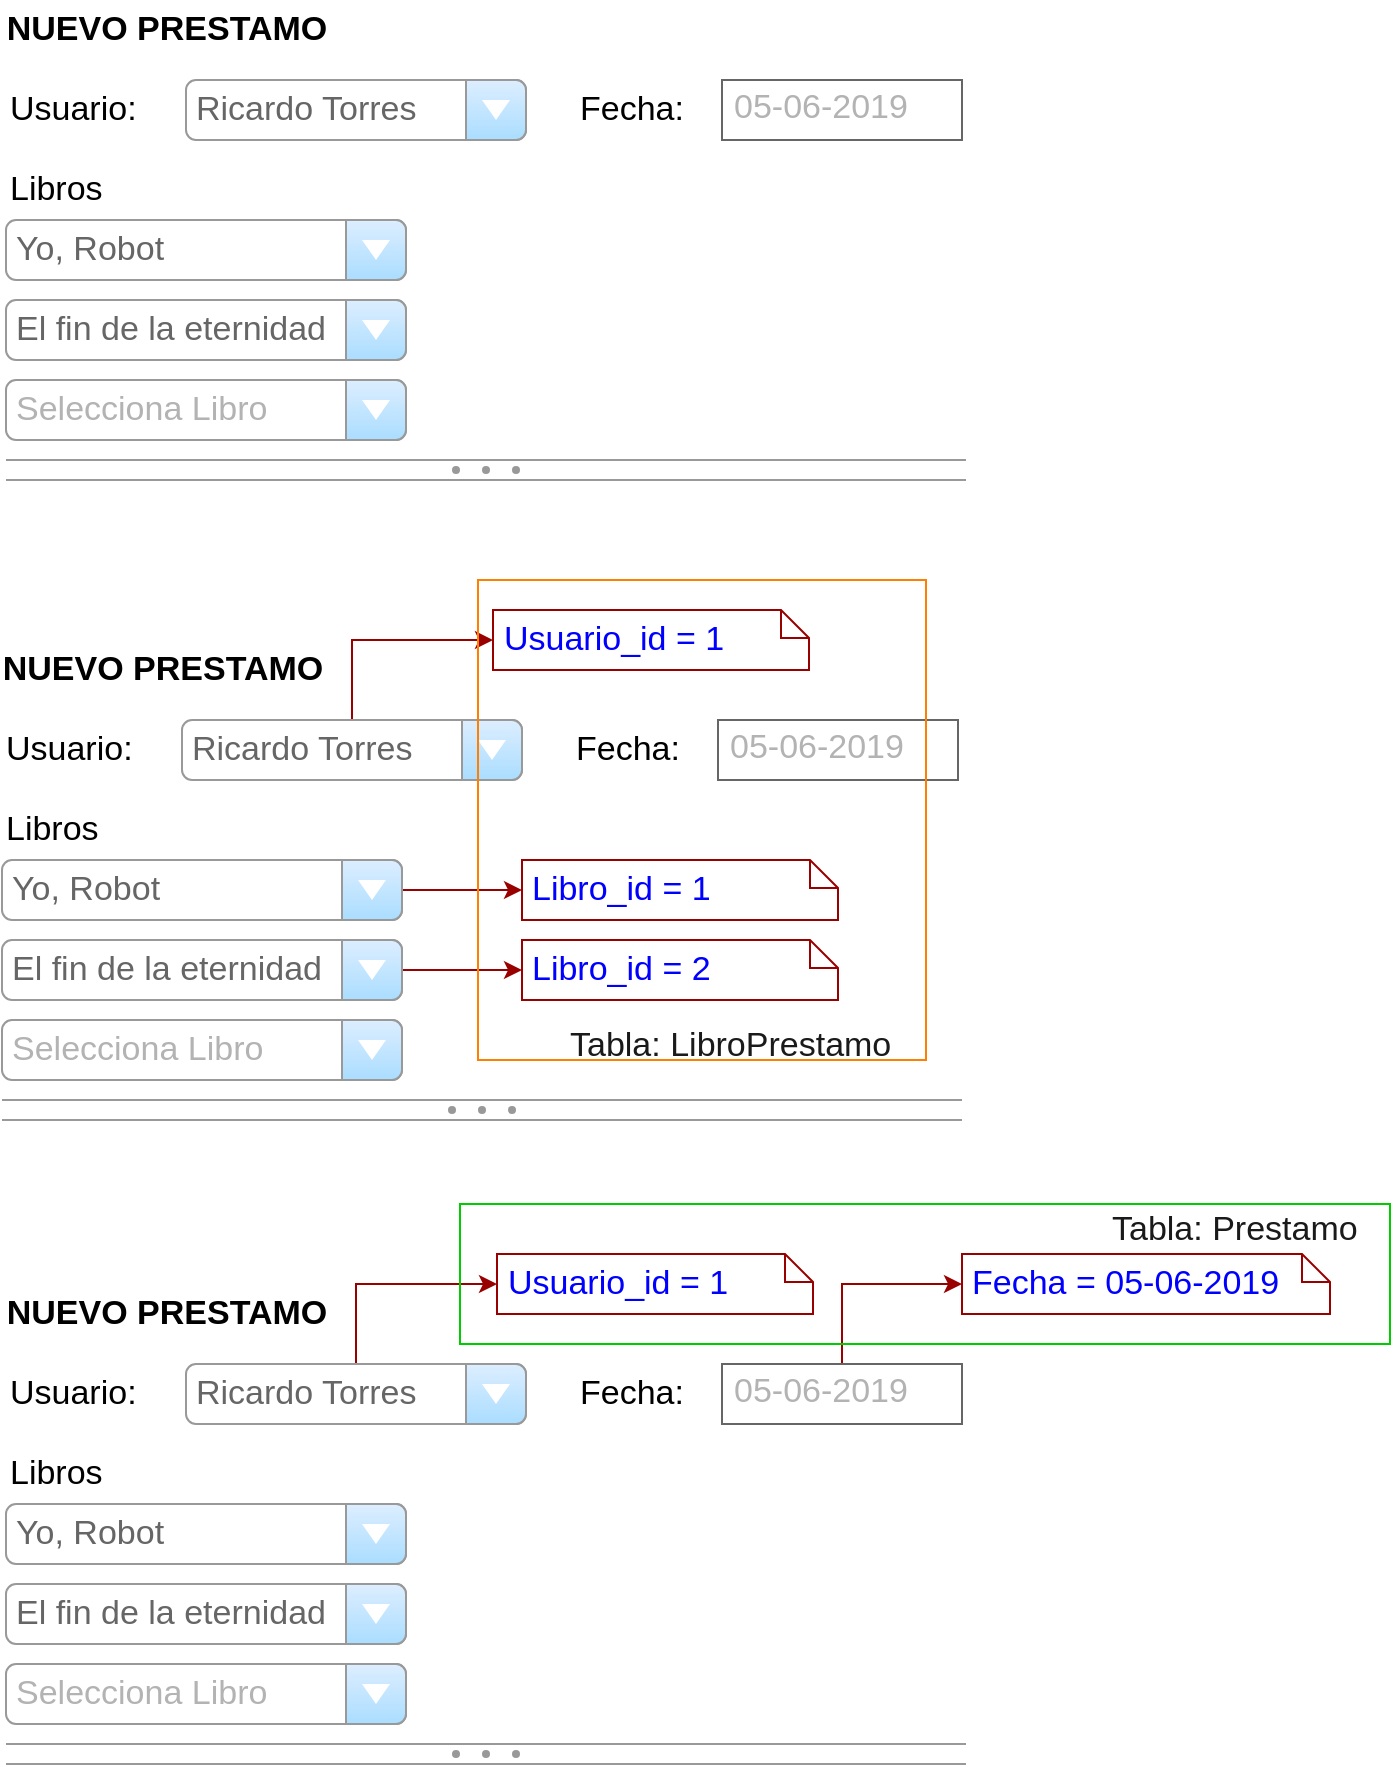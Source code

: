 <mxfile version="10.7.5" type="device"><diagram id="WTw35YAsE98WfVmhse82" name="Page-1"><mxGraphModel dx="840" dy="451" grid="1" gridSize="10" guides="1" tooltips="1" connect="1" arrows="1" fold="1" page="1" pageScale="1" pageWidth="827" pageHeight="1169" math="0" shadow="0"><root><mxCell id="0"/><mxCell id="1" parent="0"/><mxCell id="gg-nfCFU-25CHM9pUd5y-1" value="Ricardo Torres" style="strokeWidth=1;shadow=0;dashed=0;align=center;html=1;shape=mxgraph.mockup.forms.comboBox;strokeColor=#999999;fillColor=#ddeeff;align=left;fillColor2=#aaddff;mainText=;fontColor=#666666;fontSize=17;spacingLeft=3;" parent="1" vertex="1"><mxGeometry x="130" y="80" width="170" height="30" as="geometry"/></mxCell><mxCell id="gg-nfCFU-25CHM9pUd5y-2" value="&lt;span style=&quot;font-weight: normal&quot;&gt;Usuario:&lt;/span&gt;" style="shape=rectangle;strokeColor=none;fillColor=none;linkText=;fontSize=17;fontColor=#000000;fontStyle=1;html=1;align=left;" parent="1" vertex="1"><mxGeometry x="40" y="80" width="80" height="30" as="geometry"/></mxCell><mxCell id="gg-nfCFU-25CHM9pUd5y-3" value="NUEVO PRESTAMO" style="shape=rectangle;strokeColor=none;fillColor=none;linkText=;fontSize=17;fontColor=#000000;fontStyle=1;html=1;align=center;" parent="1" vertex="1"><mxGeometry x="45" y="40" width="150" height="30" as="geometry"/></mxCell><mxCell id="gg-nfCFU-25CHM9pUd5y-4" value="Yo, Robot" style="strokeWidth=1;shadow=0;dashed=0;align=center;html=1;shape=mxgraph.mockup.forms.comboBox;strokeColor=#999999;fillColor=#ddeeff;align=left;fillColor2=#aaddff;mainText=;fontColor=#666666;fontSize=17;spacingLeft=3;" parent="1" vertex="1"><mxGeometry x="40" y="150" width="200" height="30" as="geometry"/></mxCell><mxCell id="gg-nfCFU-25CHM9pUd5y-5" value="&lt;span style=&quot;font-weight: normal&quot;&gt;Fecha:&lt;/span&gt;" style="shape=rectangle;strokeColor=none;fillColor=none;linkText=;fontSize=17;fontColor=#000000;fontStyle=1;html=1;align=left;" parent="1" vertex="1"><mxGeometry x="325" y="80" width="75" height="30" as="geometry"/></mxCell><mxCell id="gg-nfCFU-25CHM9pUd5y-6" value="05-06-2019" style="strokeWidth=1;shadow=0;dashed=0;align=center;html=1;shape=mxgraph.mockup.text.textBox;fillColor=#ffffff;fontColor=#B3B3B3;align=left;fontSize=17;spacingLeft=4;spacingTop=-3;strokeColor=#666666;mainText=" parent="1" vertex="1"><mxGeometry x="398" y="80" width="120" height="30" as="geometry"/></mxCell><mxCell id="gg-nfCFU-25CHM9pUd5y-7" value="&lt;span style=&quot;font-weight: normal&quot;&gt;Libros&lt;/span&gt;" style="shape=rectangle;strokeColor=none;fillColor=none;linkText=;fontSize=17;fontColor=#000000;fontStyle=1;html=1;align=left;" parent="1" vertex="1"><mxGeometry x="40" y="120" width="130" height="30" as="geometry"/></mxCell><mxCell id="gg-nfCFU-25CHM9pUd5y-10" value="El fin de la eternidad" style="strokeWidth=1;shadow=0;dashed=0;align=center;html=1;shape=mxgraph.mockup.forms.comboBox;strokeColor=#999999;fillColor=#ddeeff;align=left;fillColor2=#aaddff;mainText=;fontColor=#666666;fontSize=17;spacingLeft=3;" parent="1" vertex="1"><mxGeometry x="40" y="190" width="200" height="30" as="geometry"/></mxCell><mxCell id="gg-nfCFU-25CHM9pUd5y-15" value="" style="verticalLabelPosition=bottom;shadow=0;dashed=0;align=center;html=1;verticalAlign=top;strokeWidth=1;shape=mxgraph.mockup.forms.splitter;fillColor=#ffffff;strokeColor=#999999;fontColor=#B3B3B3;" parent="1" vertex="1"><mxGeometry x="40" y="270" width="480" height="10" as="geometry"/></mxCell><mxCell id="gg-nfCFU-25CHM9pUd5y-16" value="Selecciona Libro" style="strokeWidth=1;shadow=0;dashed=0;align=center;html=1;shape=mxgraph.mockup.forms.comboBox;strokeColor=#999999;fillColor=#ddeeff;align=left;fillColor2=#aaddff;mainText=;fontColor=#B3B3B3;fontSize=17;spacingLeft=3;" parent="1" vertex="1"><mxGeometry x="40" y="230" width="200" height="30" as="geometry"/></mxCell><mxCell id="XyubY8nFDmr0L3DHabDl-17" value="Usuario_id = 1" style="shape=note;whiteSpace=wrap;html=1;size=14;verticalAlign=middle;align=left;spacingTop=0;fontSize=17;strokeColor=#990000;fontColor=#0000FF;spacing=5;" vertex="1" parent="1"><mxGeometry x="283.5" y="345" width="158" height="30" as="geometry"/></mxCell><mxCell id="XyubY8nFDmr0L3DHabDl-40" style="edgeStyle=orthogonalEdgeStyle;rounded=0;orthogonalLoop=1;jettySize=auto;html=1;entryX=0;entryY=0.5;entryDx=0;entryDy=0;entryPerimeter=0;strokeColor=#990000;fontSize=17;fontColor=#990000;" edge="1" parent="1" source="XyubY8nFDmr0L3DHabDl-30" target="XyubY8nFDmr0L3DHabDl-17"><mxGeometry relative="1" as="geometry"/></mxCell><mxCell id="XyubY8nFDmr0L3DHabDl-30" value="Ricardo Torres" style="strokeWidth=1;shadow=0;dashed=0;align=center;html=1;shape=mxgraph.mockup.forms.comboBox;strokeColor=#999999;fillColor=#ddeeff;align=left;fillColor2=#aaddff;mainText=;fontColor=#666666;fontSize=17;spacingLeft=3;" vertex="1" parent="1"><mxGeometry x="128" y="400" width="170" height="30" as="geometry"/></mxCell><mxCell id="XyubY8nFDmr0L3DHabDl-31" value="&lt;span style=&quot;font-weight: normal&quot;&gt;Usuario:&lt;/span&gt;" style="shape=rectangle;strokeColor=none;fillColor=none;linkText=;fontSize=17;fontColor=#000000;fontStyle=1;html=1;align=left;" vertex="1" parent="1"><mxGeometry x="38" y="400" width="80" height="30" as="geometry"/></mxCell><mxCell id="XyubY8nFDmr0L3DHabDl-32" value="NUEVO PRESTAMO" style="shape=rectangle;strokeColor=none;fillColor=none;linkText=;fontSize=17;fontColor=#000000;fontStyle=1;html=1;align=center;" vertex="1" parent="1"><mxGeometry x="43" y="360" width="150" height="30" as="geometry"/></mxCell><mxCell id="XyubY8nFDmr0L3DHabDl-45" style="edgeStyle=orthogonalEdgeStyle;rounded=0;orthogonalLoop=1;jettySize=auto;html=1;entryX=0;entryY=0.5;entryDx=0;entryDy=0;entryPerimeter=0;strokeColor=#990000;fontSize=17;fontColor=#990000;" edge="1" parent="1" source="XyubY8nFDmr0L3DHabDl-33" target="XyubY8nFDmr0L3DHabDl-43"><mxGeometry relative="1" as="geometry"/></mxCell><mxCell id="XyubY8nFDmr0L3DHabDl-33" value="Yo, Robot" style="strokeWidth=1;shadow=0;dashed=0;align=center;html=1;shape=mxgraph.mockup.forms.comboBox;strokeColor=#999999;fillColor=#ddeeff;align=left;fillColor2=#aaddff;mainText=;fontColor=#666666;fontSize=17;spacingLeft=3;" vertex="1" parent="1"><mxGeometry x="38" y="470" width="200" height="30" as="geometry"/></mxCell><mxCell id="XyubY8nFDmr0L3DHabDl-34" value="&lt;span style=&quot;font-weight: normal&quot;&gt;Fecha:&lt;/span&gt;" style="shape=rectangle;strokeColor=none;fillColor=none;linkText=;fontSize=17;fontColor=#000000;fontStyle=1;html=1;align=left;" vertex="1" parent="1"><mxGeometry x="323" y="400" width="75" height="30" as="geometry"/></mxCell><mxCell id="XyubY8nFDmr0L3DHabDl-35" value="05-06-2019" style="strokeWidth=1;shadow=0;dashed=0;align=center;html=1;shape=mxgraph.mockup.text.textBox;fillColor=#ffffff;fontColor=#B3B3B3;align=left;fontSize=17;spacingLeft=4;spacingTop=-3;strokeColor=#666666;mainText=" vertex="1" parent="1"><mxGeometry x="396" y="400" width="120" height="30" as="geometry"/></mxCell><mxCell id="XyubY8nFDmr0L3DHabDl-36" value="&lt;span style=&quot;font-weight: normal&quot;&gt;Libros&lt;/span&gt;" style="shape=rectangle;strokeColor=none;fillColor=none;linkText=;fontSize=17;fontColor=#000000;fontStyle=1;html=1;align=left;" vertex="1" parent="1"><mxGeometry x="38" y="440" width="130" height="30" as="geometry"/></mxCell><mxCell id="XyubY8nFDmr0L3DHabDl-46" style="edgeStyle=orthogonalEdgeStyle;rounded=0;orthogonalLoop=1;jettySize=auto;html=1;entryX=0;entryY=0.5;entryDx=0;entryDy=0;entryPerimeter=0;strokeColor=#990000;fontSize=17;fontColor=#990000;" edge="1" parent="1" source="XyubY8nFDmr0L3DHabDl-37" target="XyubY8nFDmr0L3DHabDl-44"><mxGeometry relative="1" as="geometry"/></mxCell><mxCell id="XyubY8nFDmr0L3DHabDl-37" value="El fin de la eternidad" style="strokeWidth=1;shadow=0;dashed=0;align=center;html=1;shape=mxgraph.mockup.forms.comboBox;strokeColor=#999999;fillColor=#ddeeff;align=left;fillColor2=#aaddff;mainText=;fontColor=#666666;fontSize=17;spacingLeft=3;" vertex="1" parent="1"><mxGeometry x="38" y="510" width="200" height="30" as="geometry"/></mxCell><mxCell id="XyubY8nFDmr0L3DHabDl-38" value="" style="verticalLabelPosition=bottom;shadow=0;dashed=0;align=center;html=1;verticalAlign=top;strokeWidth=1;shape=mxgraph.mockup.forms.splitter;fillColor=#ffffff;strokeColor=#999999;fontColor=#B3B3B3;" vertex="1" parent="1"><mxGeometry x="38" y="590" width="480" height="10" as="geometry"/></mxCell><mxCell id="XyubY8nFDmr0L3DHabDl-39" value="Selecciona Libro" style="strokeWidth=1;shadow=0;dashed=0;align=center;html=1;shape=mxgraph.mockup.forms.comboBox;strokeColor=#999999;fillColor=#ddeeff;align=left;fillColor2=#aaddff;mainText=;fontColor=#B3B3B3;fontSize=17;spacingLeft=3;" vertex="1" parent="1"><mxGeometry x="38" y="550" width="200" height="30" as="geometry"/></mxCell><mxCell id="XyubY8nFDmr0L3DHabDl-43" value="Libro_id = 1" style="shape=note;whiteSpace=wrap;html=1;size=14;verticalAlign=middle;align=left;spacingTop=0;fontSize=17;strokeColor=#990000;fontColor=#0000FF;spacing=5;" vertex="1" parent="1"><mxGeometry x="298" y="470" width="158" height="30" as="geometry"/></mxCell><mxCell id="XyubY8nFDmr0L3DHabDl-44" value="Libro_id = 2" style="shape=note;whiteSpace=wrap;html=1;size=14;verticalAlign=middle;align=left;spacingTop=0;fontSize=17;strokeColor=#990000;fontColor=#0000FF;spacing=5;" vertex="1" parent="1"><mxGeometry x="298" y="510" width="158" height="30" as="geometry"/></mxCell><mxCell id="XyubY8nFDmr0L3DHabDl-47" value="" style="rounded=0;whiteSpace=wrap;html=1;strokeColor=#FF8000;fontSize=17;fontColor=#990000;fillColor=none;" vertex="1" parent="1"><mxGeometry x="276" y="330" width="224" height="240" as="geometry"/></mxCell><mxCell id="XyubY8nFDmr0L3DHabDl-50" value="Usuario_id = 1" style="shape=note;whiteSpace=wrap;html=1;size=14;verticalAlign=middle;align=left;spacingTop=0;fontSize=17;strokeColor=#990000;fontColor=#0000FF;spacing=5;" vertex="1" parent="1"><mxGeometry x="285.5" y="667" width="158" height="30" as="geometry"/></mxCell><mxCell id="XyubY8nFDmr0L3DHabDl-51" style="edgeStyle=orthogonalEdgeStyle;rounded=0;orthogonalLoop=1;jettySize=auto;html=1;entryX=0;entryY=0.5;entryDx=0;entryDy=0;entryPerimeter=0;strokeColor=#990000;fontSize=17;fontColor=#990000;" edge="1" parent="1" source="XyubY8nFDmr0L3DHabDl-52" target="XyubY8nFDmr0L3DHabDl-50"><mxGeometry relative="1" as="geometry"/></mxCell><mxCell id="XyubY8nFDmr0L3DHabDl-52" value="Ricardo Torres" style="strokeWidth=1;shadow=0;dashed=0;align=center;html=1;shape=mxgraph.mockup.forms.comboBox;strokeColor=#999999;fillColor=#ddeeff;align=left;fillColor2=#aaddff;mainText=;fontColor=#666666;fontSize=17;spacingLeft=3;" vertex="1" parent="1"><mxGeometry x="130" y="722" width="170" height="30" as="geometry"/></mxCell><mxCell id="XyubY8nFDmr0L3DHabDl-53" value="&lt;span style=&quot;font-weight: normal&quot;&gt;Usuario:&lt;/span&gt;" style="shape=rectangle;strokeColor=none;fillColor=none;linkText=;fontSize=17;fontColor=#000000;fontStyle=1;html=1;align=left;" vertex="1" parent="1"><mxGeometry x="40" y="722" width="80" height="30" as="geometry"/></mxCell><mxCell id="XyubY8nFDmr0L3DHabDl-54" value="NUEVO PRESTAMO" style="shape=rectangle;strokeColor=none;fillColor=none;linkText=;fontSize=17;fontColor=#000000;fontStyle=1;html=1;align=center;" vertex="1" parent="1"><mxGeometry x="45" y="682" width="150" height="30" as="geometry"/></mxCell><mxCell id="XyubY8nFDmr0L3DHabDl-56" value="Yo, Robot" style="strokeWidth=1;shadow=0;dashed=0;align=center;html=1;shape=mxgraph.mockup.forms.comboBox;strokeColor=#999999;fillColor=#ddeeff;align=left;fillColor2=#aaddff;mainText=;fontColor=#666666;fontSize=17;spacingLeft=3;" vertex="1" parent="1"><mxGeometry x="40" y="792" width="200" height="30" as="geometry"/></mxCell><mxCell id="XyubY8nFDmr0L3DHabDl-57" value="&lt;span style=&quot;font-weight: normal&quot;&gt;Fecha:&lt;/span&gt;" style="shape=rectangle;strokeColor=none;fillColor=none;linkText=;fontSize=17;fontColor=#000000;fontStyle=1;html=1;align=left;" vertex="1" parent="1"><mxGeometry x="325" y="722" width="75" height="30" as="geometry"/></mxCell><mxCell id="XyubY8nFDmr0L3DHabDl-58" style="edgeStyle=orthogonalEdgeStyle;rounded=0;orthogonalLoop=1;jettySize=auto;html=1;entryX=0;entryY=0.5;entryDx=0;entryDy=0;entryPerimeter=0;strokeColor=#990000;fontSize=17;fontColor=#990000;" edge="1" parent="1" source="XyubY8nFDmr0L3DHabDl-59" target="XyubY8nFDmr0L3DHabDl-65"><mxGeometry relative="1" as="geometry"/></mxCell><mxCell id="XyubY8nFDmr0L3DHabDl-59" value="05-06-2019" style="strokeWidth=1;shadow=0;dashed=0;align=center;html=1;shape=mxgraph.mockup.text.textBox;fillColor=#ffffff;fontColor=#B3B3B3;align=left;fontSize=17;spacingLeft=4;spacingTop=-3;strokeColor=#666666;mainText=" vertex="1" parent="1"><mxGeometry x="398" y="722" width="120" height="30" as="geometry"/></mxCell><mxCell id="XyubY8nFDmr0L3DHabDl-60" value="&lt;span style=&quot;font-weight: normal&quot;&gt;Libros&lt;/span&gt;" style="shape=rectangle;strokeColor=none;fillColor=none;linkText=;fontSize=17;fontColor=#000000;fontStyle=1;html=1;align=left;" vertex="1" parent="1"><mxGeometry x="40" y="762" width="130" height="30" as="geometry"/></mxCell><mxCell id="XyubY8nFDmr0L3DHabDl-62" value="El fin de la eternidad" style="strokeWidth=1;shadow=0;dashed=0;align=center;html=1;shape=mxgraph.mockup.forms.comboBox;strokeColor=#999999;fillColor=#ddeeff;align=left;fillColor2=#aaddff;mainText=;fontColor=#666666;fontSize=17;spacingLeft=3;" vertex="1" parent="1"><mxGeometry x="40" y="832" width="200" height="30" as="geometry"/></mxCell><mxCell id="XyubY8nFDmr0L3DHabDl-63" value="" style="verticalLabelPosition=bottom;shadow=0;dashed=0;align=center;html=1;verticalAlign=top;strokeWidth=1;shape=mxgraph.mockup.forms.splitter;fillColor=#ffffff;strokeColor=#999999;fontColor=#B3B3B3;" vertex="1" parent="1"><mxGeometry x="40" y="912" width="480" height="10" as="geometry"/></mxCell><mxCell id="XyubY8nFDmr0L3DHabDl-64" value="Selecciona Libro" style="strokeWidth=1;shadow=0;dashed=0;align=center;html=1;shape=mxgraph.mockup.forms.comboBox;strokeColor=#999999;fillColor=#ddeeff;align=left;fillColor2=#aaddff;mainText=;fontColor=#B3B3B3;fontSize=17;spacingLeft=3;" vertex="1" parent="1"><mxGeometry x="40" y="872" width="200" height="30" as="geometry"/></mxCell><mxCell id="XyubY8nFDmr0L3DHabDl-65" value="Fecha = 05-06-2019" style="shape=note;whiteSpace=wrap;html=1;size=14;verticalAlign=middle;align=left;spacingTop=0;fontSize=17;strokeColor=#990000;fontColor=#0000FF;spacing=5;" vertex="1" parent="1"><mxGeometry x="518" y="667" width="184" height="30" as="geometry"/></mxCell><mxCell id="XyubY8nFDmr0L3DHabDl-69" value="" style="rounded=0;whiteSpace=wrap;html=1;strokeColor=#00CC00;fillColor=none;fontSize=17;fontColor=#990000;" vertex="1" parent="1"><mxGeometry x="267" y="642" width="465" height="70" as="geometry"/></mxCell><mxCell id="XyubY8nFDmr0L3DHabDl-72" value="Tabla: Prestamo" style="text;html=1;resizable=0;points=[];autosize=1;align=left;verticalAlign=top;spacingTop=-4;fontSize=17;fontColor=#1A1A1A;" vertex="1" parent="1"><mxGeometry x="591" y="642" width="140" height="20" as="geometry"/></mxCell><mxCell id="XyubY8nFDmr0L3DHabDl-73" value="Tabla: LibroPrestamo" style="text;html=1;resizable=0;points=[];autosize=1;align=left;verticalAlign=top;spacingTop=-4;fontSize=17;fontColor=#1A1A1A;" vertex="1" parent="1"><mxGeometry x="320" y="550" width="180" height="20" as="geometry"/></mxCell></root></mxGraphModel></diagram></mxfile>